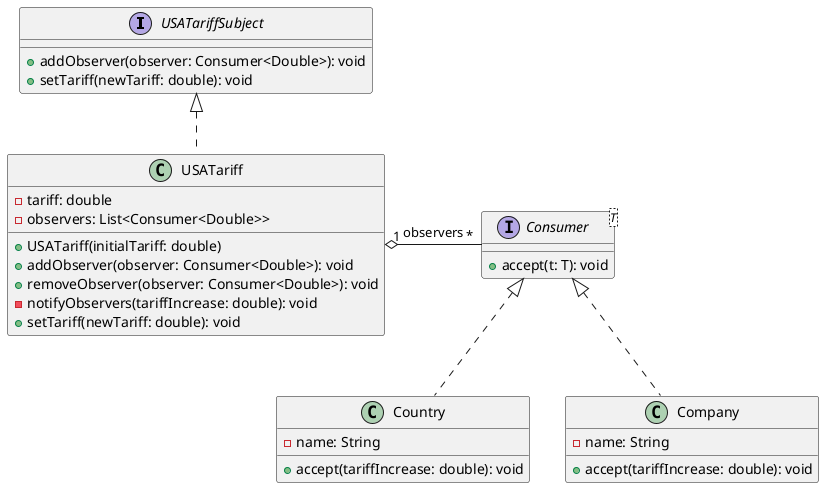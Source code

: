 @startuml
interface USATariffSubject {
  +addObserver(observer: Consumer<Double>): void
  +setTariff(newTariff: double): void
}

class USATariff implements USATariffSubject {
  -tariff: double
  -observers: List<Consumer<Double>>
  +USATariff(initialTariff: double)
  +addObserver(observer: Consumer<Double>): void
  +removeObserver(observer: Consumer<Double>): void
  -notifyObservers(tariffIncrease: double): void
  +setTariff(newTariff: double): void
}

interface Consumer<T> {
  +accept(t: T): void
}

class Country implements Consumer<Double> {
  -name: String
  +accept(tariffIncrease: double): void
}

class Company implements Consumer<Double> {
  -name: String
  +accept(tariffIncrease: double): void
}

USATariff "1" o- "*" Consumer : observers

@enduml